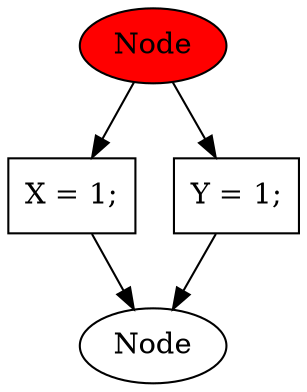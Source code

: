 digraph AST {
0 [label="Node",style=filled,fillcolor=red]
1 [label="X = 1;",shape=box]
2 [label="Y = 1;",shape=box]
0 -> 1
0 -> 2 
3 [label="Node"]
1 -> 3
2 -> 3
}

